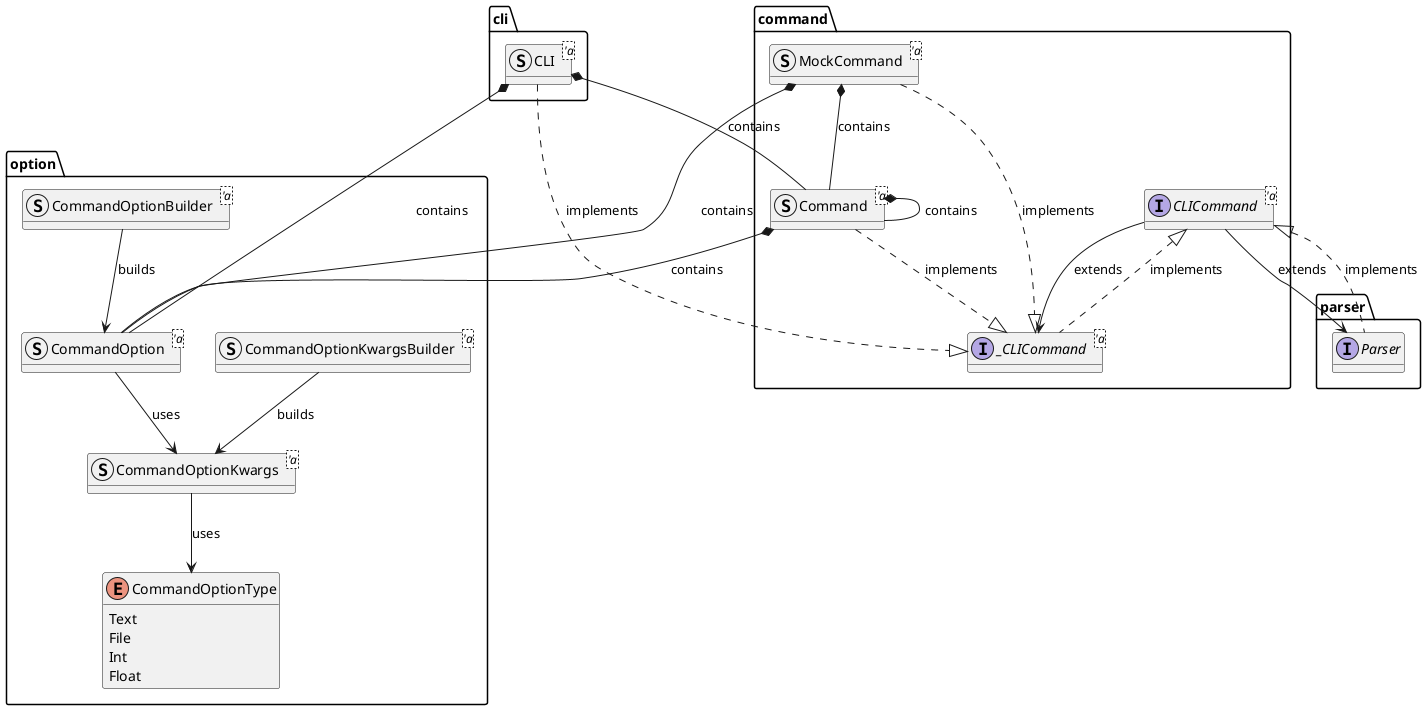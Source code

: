 @startuml app
' hide fields
hide methods

package option {
    struct CommandOptionKwargsBuilder<'a> {
    }
    struct CommandOptionKwargs<'a> {
    }
    struct CommandOptionBuilder<'a> {
    }
    struct CommandOption<'a> {
    }

    enum CommandOptionType {
        Text
        File
        Int
        Float
    }

    CommandOptionKwargsBuilder --> CommandOptionKwargs : builds
    CommandOptionBuilder --> CommandOption : builds
    CommandOption --> CommandOptionKwargs : uses
    CommandOptionKwargs --> CommandOptionType : uses
}

package parser {
    interface Parser {
    }
}

package command {
    interface _CLICommand<'a> {
    }
    interface CLICommand<'a> {
    }

    struct MockCommand<'a> {
    }
    struct Command<'a> {
    }

    CLICommand --> _CLICommand : extends
    CLICommand <|.. _CLICommand : implements
    MockCommand ..|> _CLICommand : implements
    Command ..|> _CLICommand : implements
    MockCommand *-- Command : contains
    Command *-- Command : contains
}
package cli {
    struct CLI<'a> {
    }

    CLI *-- Command : contains
}

' Relationships between modules
MockCommand *-- CommandOption : contains
CLI *-- CommandOption : contains
Command *-- CommandOption : contains
CLICommand --> Parser : extends
CLI ..|> _CLICommand : implements
CLICommand <|.. Parser : implements
@enduml
